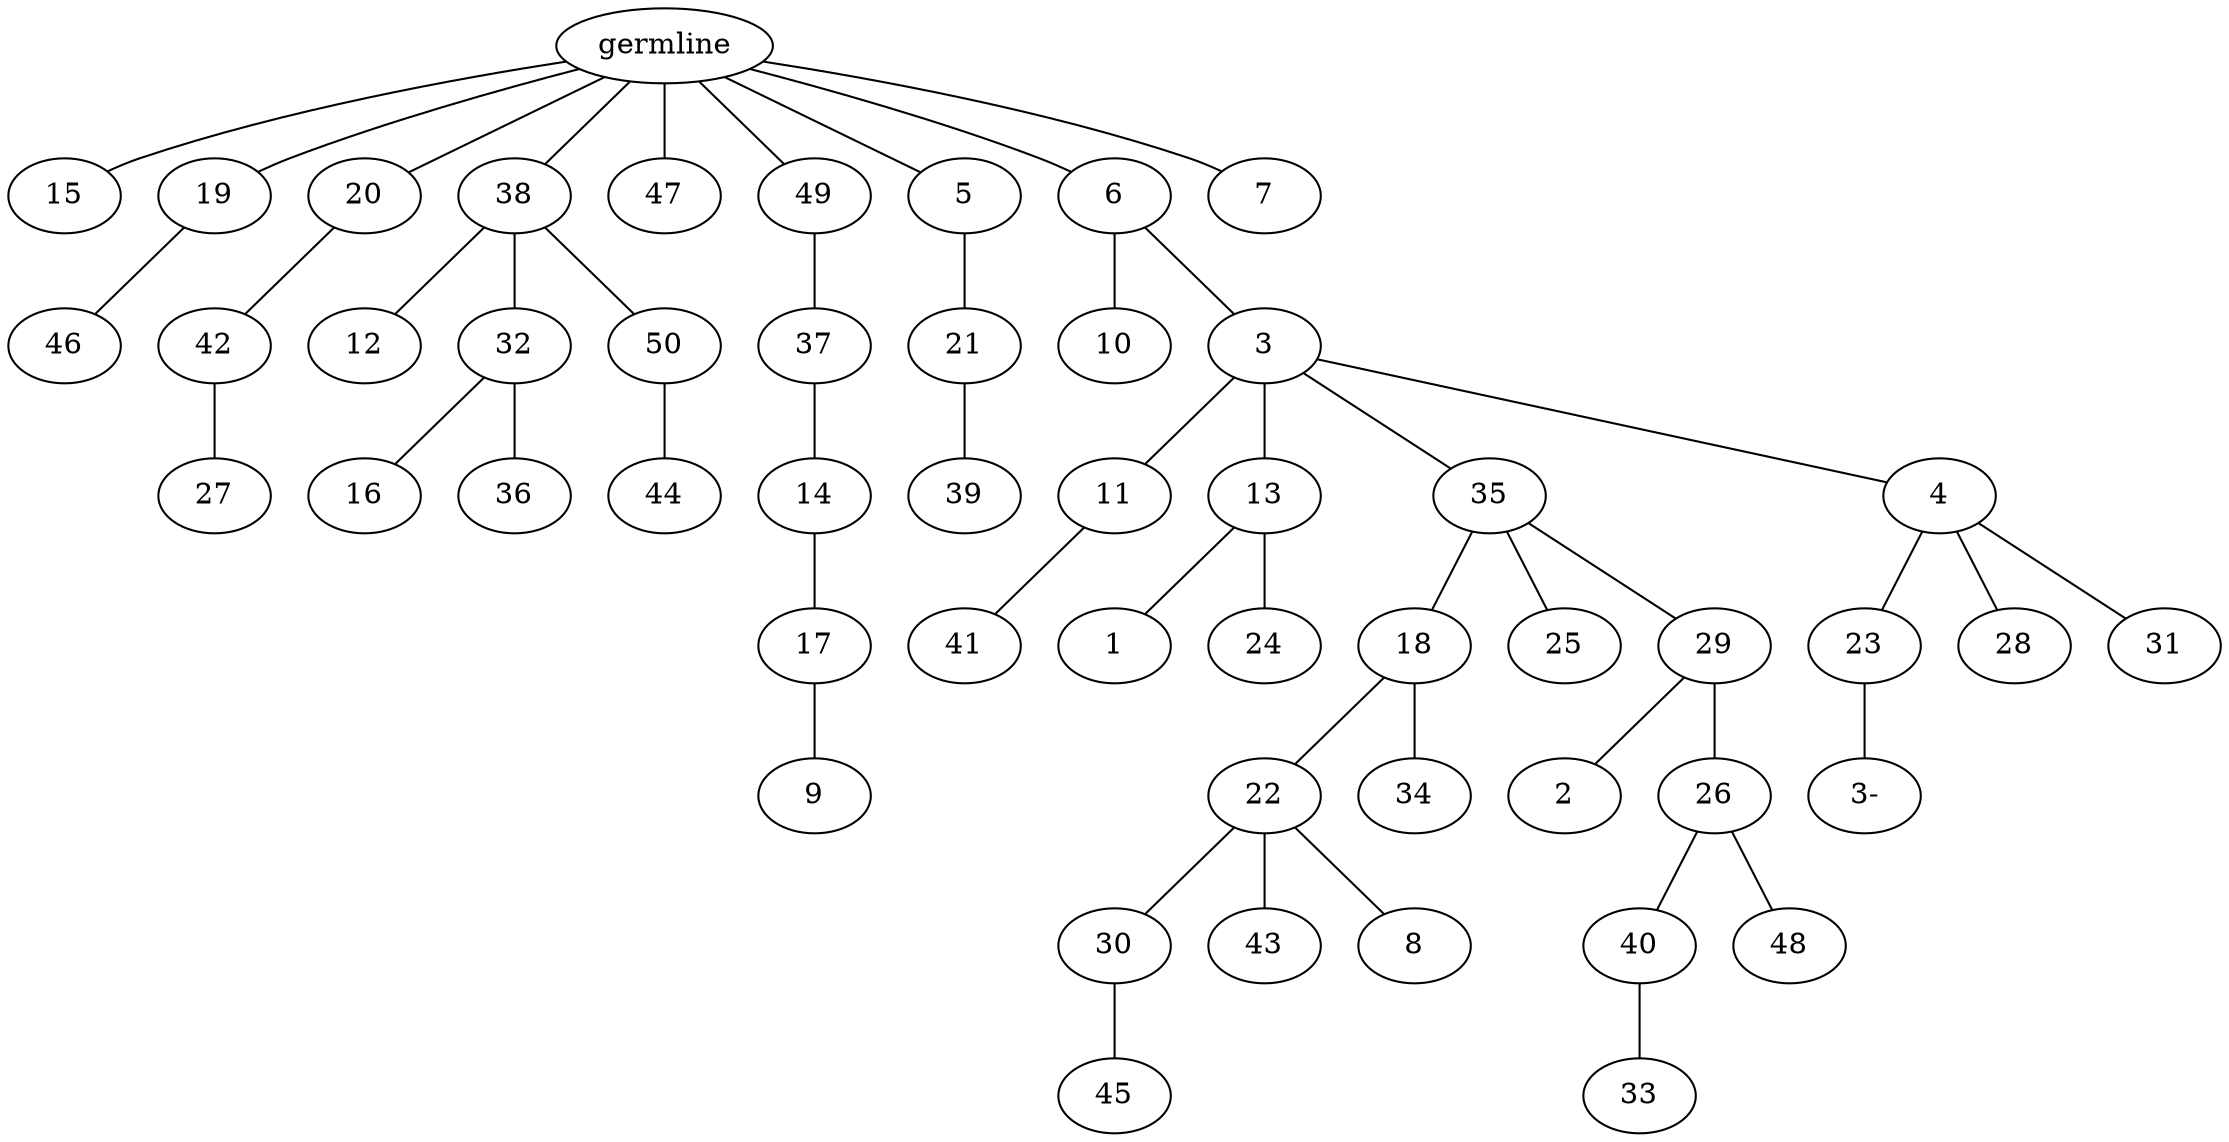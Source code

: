 graph tree {
    "140183768347888" [label="germline"];
    "140183768710016" [label="15"];
    "140183768708672" [label="19"];
    "140183768249968" [label="46"];
    "140183768701728" [label="20"];
    "140183768219904" [label="42"];
    "140183768220672" [label="27"];
    "140183768699472" [label="38"];
    "140183768221296" [label="12"];
    "140183768221104" [label="32"];
    "140183767838192" [label="16"];
    "140183767837712" [label="36"];
    "140183768220768" [label="50"];
    "140183767837328" [label="44"];
    "140183768249440" [label="47"];
    "140183768251504" [label="49"];
    "140183768728288" [label="37"];
    "140183768730976" [label="14"];
    "140183768731264" [label="17"];
    "140183768727808" [label="9"];
    "140183767838096" [label="5"];
    "140183768729488" [label="21"];
    "140183768730016" [label="39"];
    "140183767836272" [label="6"];
    "140183768729104" [label="10"];
    "140183768728384" [label="3"];
    "140183768729296" [label="11"];
    "140183768690016" [label="41"];
    "140183768728768" [label="13"];
    "140183768680720" [label="1"];
    "140183768681728" [label="24"];
    "140183768729440" [label="35"];
    "140183768680240" [label="18"];
    "140183768722496" [label="22"];
    "140183768721392" [label="30"];
    "140183768720960" [label="45"];
    "140183768720480" [label="43"];
    "140183768720096" [label="8"];
    "140183768697824" [label="34"];
    "140183768681632" [label="25"];
    "140183768682400" [label="29"];
    "140183768721296" [label="2"];
    "140183768720672" [label="26"];
    "140183767693632" [label="40"];
    "140183767692816" [label="33"];
    "140183767694304" [label="48"];
    "140183768690112" [label="4"];
    "140183768719904" [label="23"];
    "140183768254880" [label="3-"];
    "140183768722064" [label="28"];
    "140183768721200" [label="31"];
    "140183768221824" [label="7"];
    "140183768347888" -- "140183768710016";
    "140183768347888" -- "140183768708672";
    "140183768347888" -- "140183768701728";
    "140183768347888" -- "140183768699472";
    "140183768347888" -- "140183768249440";
    "140183768347888" -- "140183768251504";
    "140183768347888" -- "140183767838096";
    "140183768347888" -- "140183767836272";
    "140183768347888" -- "140183768221824";
    "140183768708672" -- "140183768249968";
    "140183768701728" -- "140183768219904";
    "140183768219904" -- "140183768220672";
    "140183768699472" -- "140183768221296";
    "140183768699472" -- "140183768221104";
    "140183768699472" -- "140183768220768";
    "140183768221104" -- "140183767838192";
    "140183768221104" -- "140183767837712";
    "140183768220768" -- "140183767837328";
    "140183768251504" -- "140183768728288";
    "140183768728288" -- "140183768730976";
    "140183768730976" -- "140183768731264";
    "140183768731264" -- "140183768727808";
    "140183767838096" -- "140183768729488";
    "140183768729488" -- "140183768730016";
    "140183767836272" -- "140183768729104";
    "140183767836272" -- "140183768728384";
    "140183768728384" -- "140183768729296";
    "140183768728384" -- "140183768728768";
    "140183768728384" -- "140183768729440";
    "140183768728384" -- "140183768690112";
    "140183768729296" -- "140183768690016";
    "140183768728768" -- "140183768680720";
    "140183768728768" -- "140183768681728";
    "140183768729440" -- "140183768680240";
    "140183768729440" -- "140183768681632";
    "140183768729440" -- "140183768682400";
    "140183768680240" -- "140183768722496";
    "140183768680240" -- "140183768697824";
    "140183768722496" -- "140183768721392";
    "140183768722496" -- "140183768720480";
    "140183768722496" -- "140183768720096";
    "140183768721392" -- "140183768720960";
    "140183768682400" -- "140183768721296";
    "140183768682400" -- "140183768720672";
    "140183768720672" -- "140183767693632";
    "140183768720672" -- "140183767694304";
    "140183767693632" -- "140183767692816";
    "140183768690112" -- "140183768719904";
    "140183768690112" -- "140183768722064";
    "140183768690112" -- "140183768721200";
    "140183768719904" -- "140183768254880";
}

